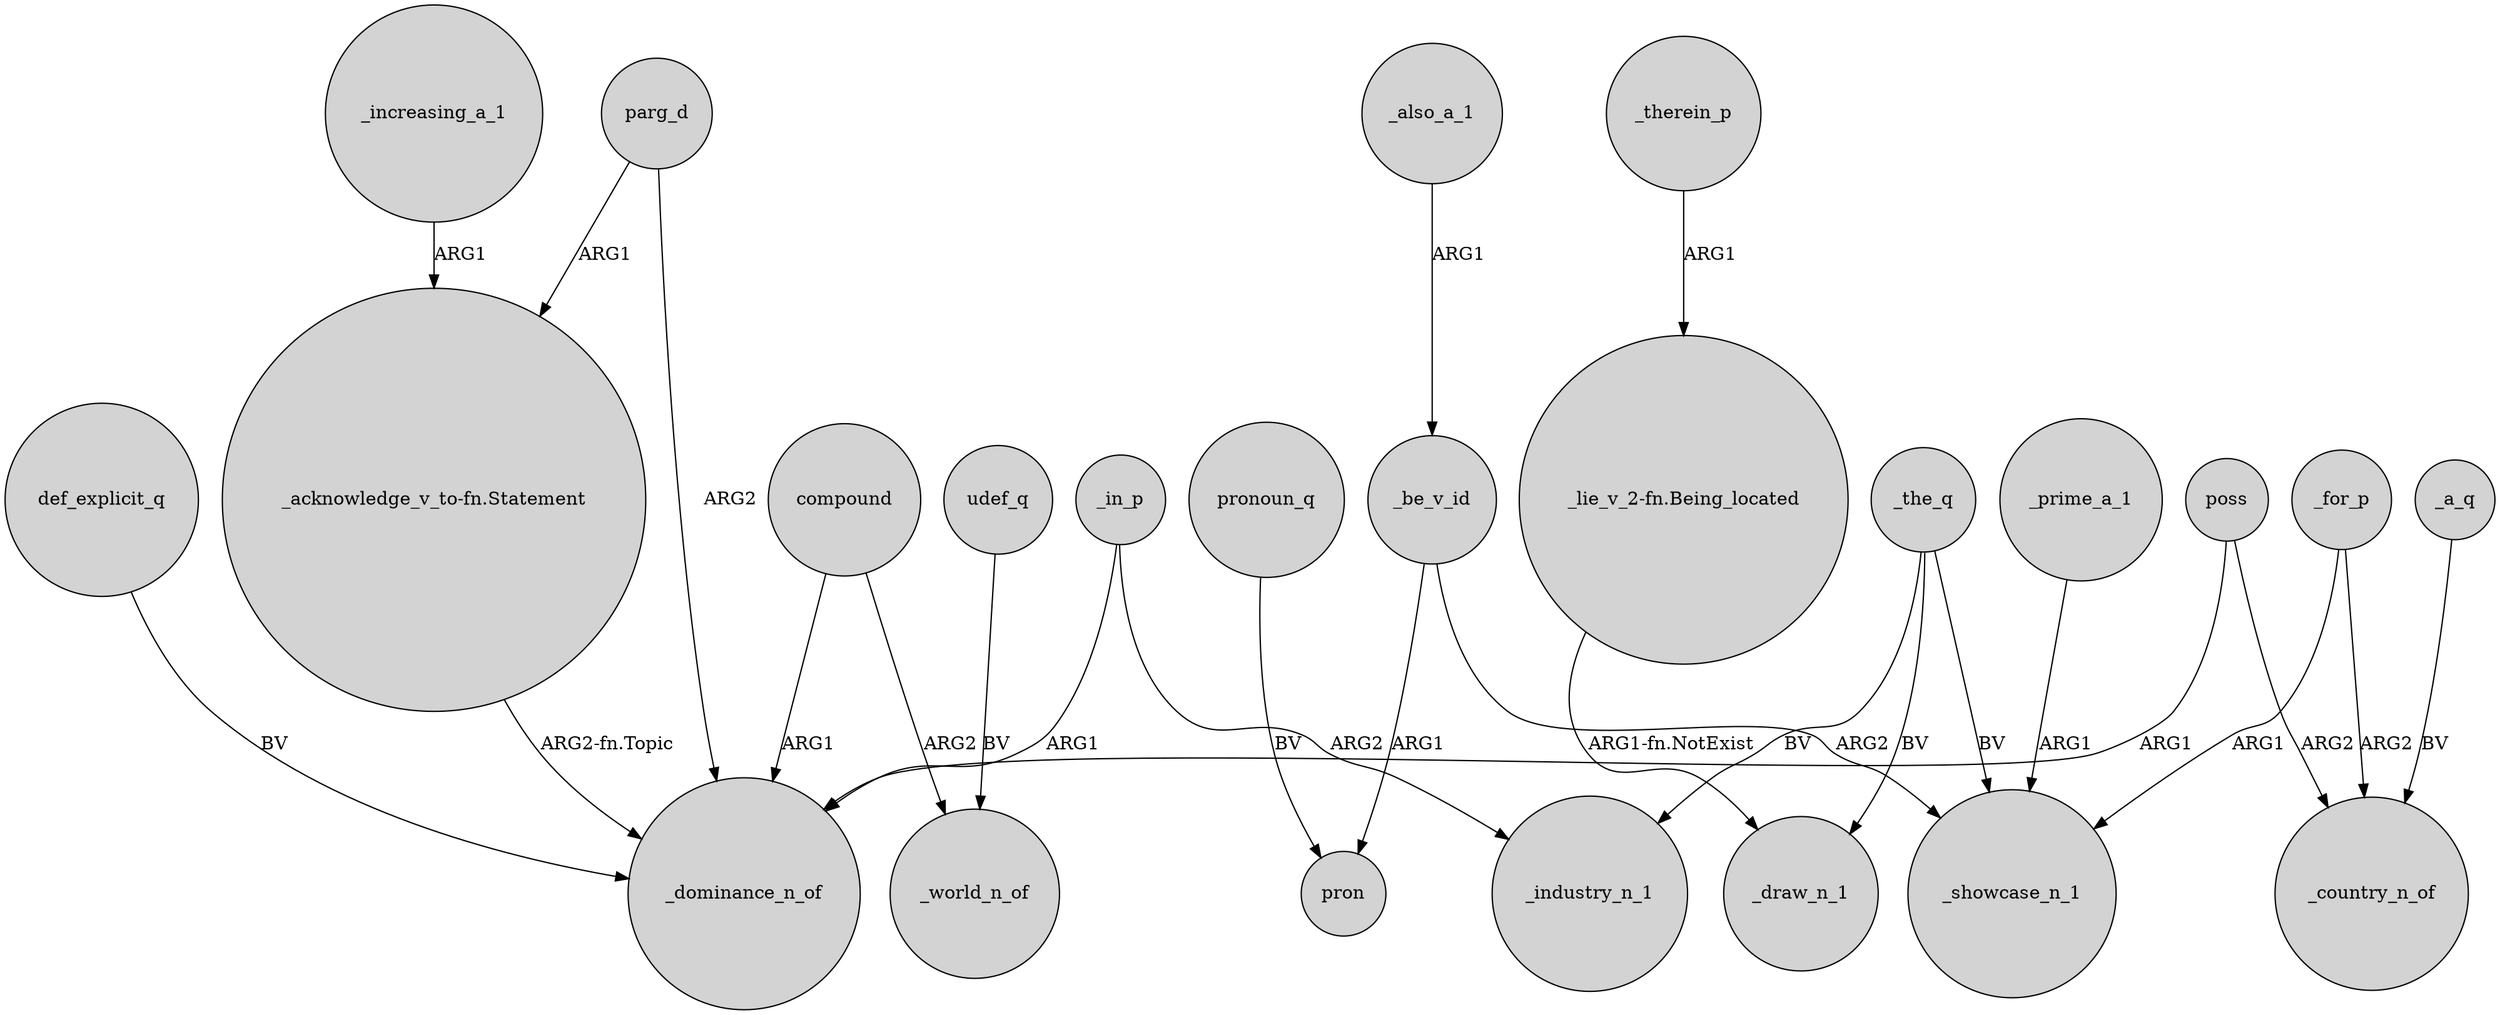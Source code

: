 digraph {
	node [shape=circle style=filled]
	poss -> _dominance_n_of [label=ARG1]
	poss -> _country_n_of [label=ARG2]
	parg_d -> _dominance_n_of [label=ARG2]
	compound -> _world_n_of [label=ARG2]
	_prime_a_1 -> _showcase_n_1 [label=ARG1]
	_in_p -> _industry_n_1 [label=ARG2]
	udef_q -> _world_n_of [label=BV]
	_therein_p -> "_lie_v_2-fn.Being_located" [label=ARG1]
	_the_q -> _industry_n_1 [label=BV]
	_be_v_id -> pron [label=ARG1]
	_the_q -> _showcase_n_1 [label=BV]
	_the_q -> _draw_n_1 [label=BV]
	parg_d -> "_acknowledge_v_to-fn.Statement" [label=ARG1]
	_increasing_a_1 -> "_acknowledge_v_to-fn.Statement" [label=ARG1]
	"_acknowledge_v_to-fn.Statement" -> _dominance_n_of [label="ARG2-fn.Topic"]
	_also_a_1 -> _be_v_id [label=ARG1]
	pronoun_q -> pron [label=BV]
	_in_p -> _dominance_n_of [label=ARG1]
	_for_p -> _showcase_n_1 [label=ARG1]
	_a_q -> _country_n_of [label=BV]
	_for_p -> _country_n_of [label=ARG2]
	"_lie_v_2-fn.Being_located" -> _draw_n_1 [label="ARG1-fn.NotExist"]
	_be_v_id -> _showcase_n_1 [label=ARG2]
	def_explicit_q -> _dominance_n_of [label=BV]
	compound -> _dominance_n_of [label=ARG1]
}
